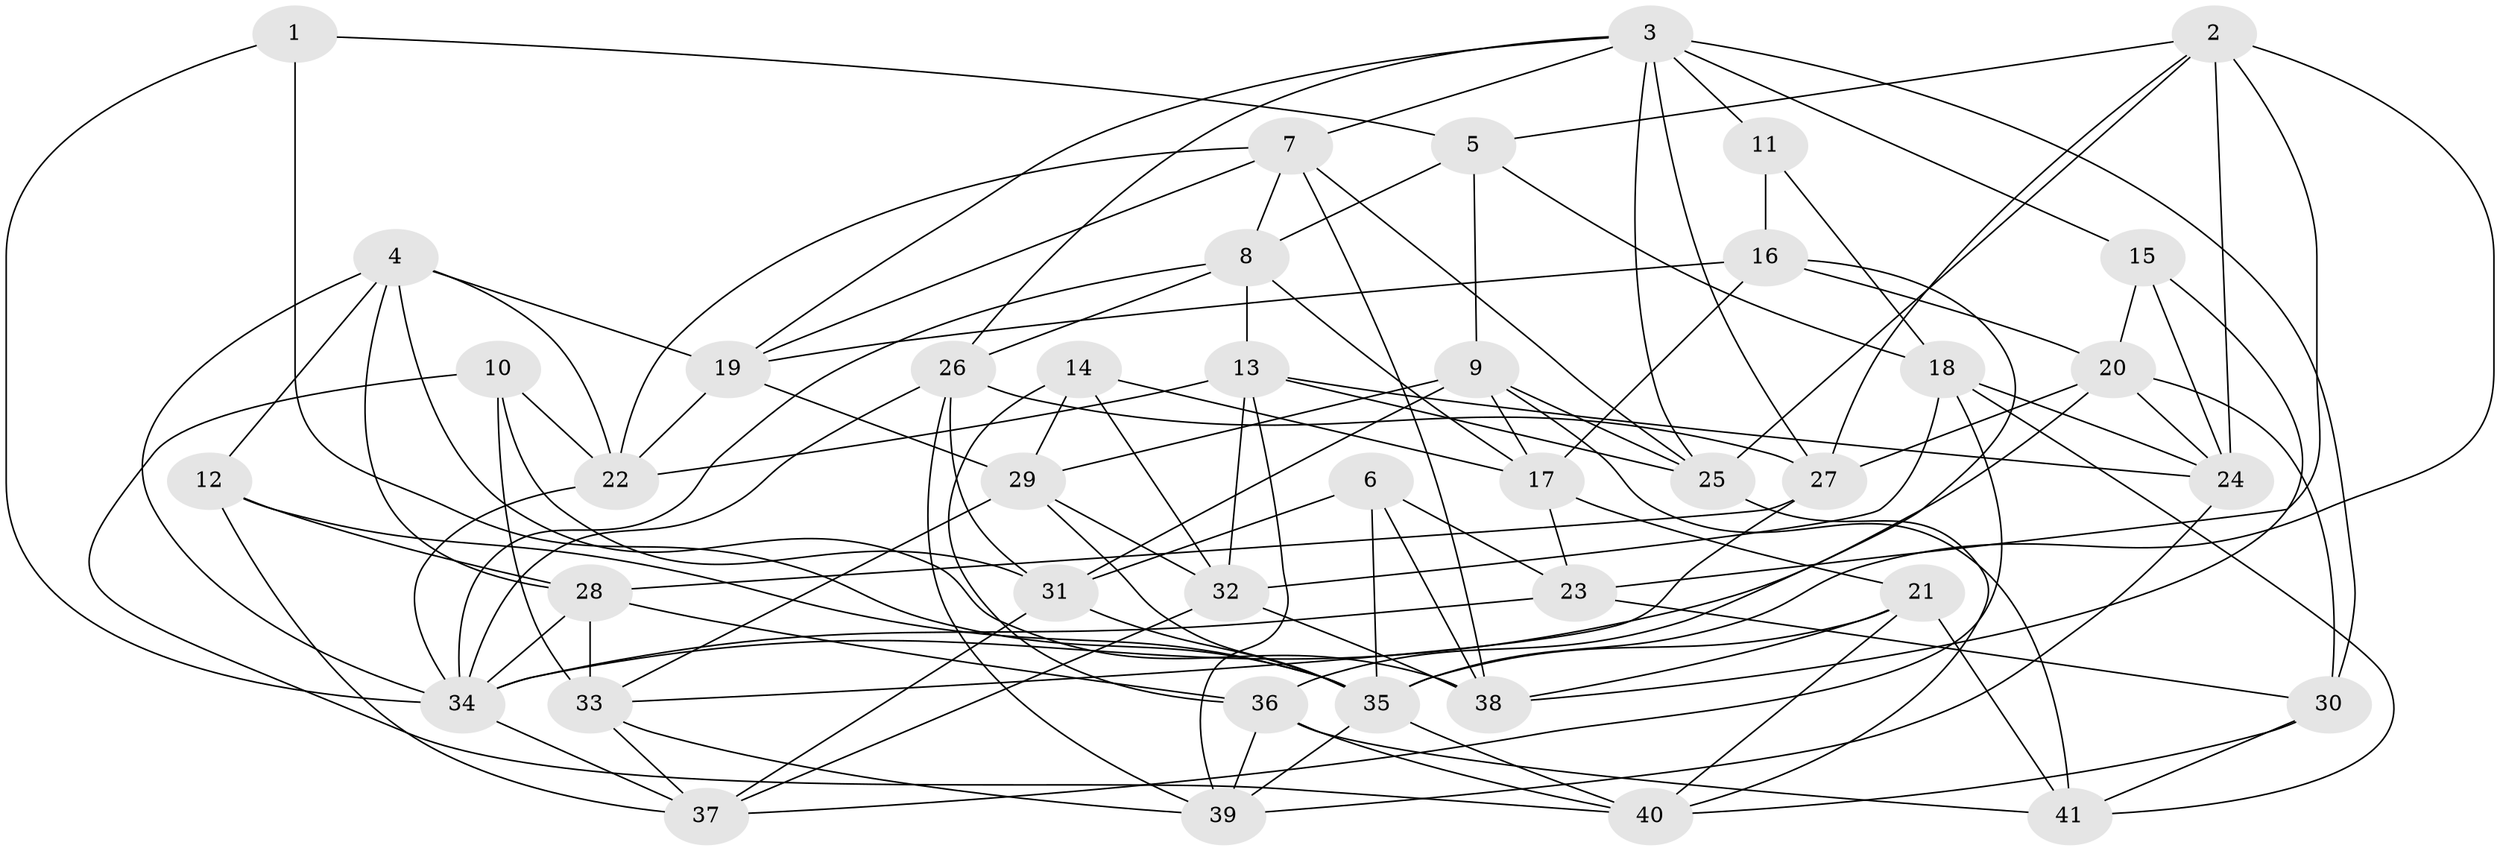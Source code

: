 // original degree distribution, {4: 1.0}
// Generated by graph-tools (version 1.1) at 2025/26/03/09/25 03:26:53]
// undirected, 41 vertices, 116 edges
graph export_dot {
graph [start="1"]
  node [color=gray90,style=filled];
  1;
  2;
  3;
  4;
  5;
  6;
  7;
  8;
  9;
  10;
  11;
  12;
  13;
  14;
  15;
  16;
  17;
  18;
  19;
  20;
  21;
  22;
  23;
  24;
  25;
  26;
  27;
  28;
  29;
  30;
  31;
  32;
  33;
  34;
  35;
  36;
  37;
  38;
  39;
  40;
  41;
  1 -- 5 [weight=2.0];
  1 -- 34 [weight=2.0];
  1 -- 35 [weight=2.0];
  2 -- 5 [weight=1.0];
  2 -- 23 [weight=1.0];
  2 -- 24 [weight=1.0];
  2 -- 25 [weight=1.0];
  2 -- 27 [weight=1.0];
  2 -- 35 [weight=1.0];
  3 -- 7 [weight=1.0];
  3 -- 11 [weight=1.0];
  3 -- 15 [weight=1.0];
  3 -- 19 [weight=1.0];
  3 -- 25 [weight=1.0];
  3 -- 26 [weight=1.0];
  3 -- 27 [weight=1.0];
  3 -- 30 [weight=1.0];
  4 -- 12 [weight=1.0];
  4 -- 19 [weight=1.0];
  4 -- 22 [weight=1.0];
  4 -- 28 [weight=1.0];
  4 -- 34 [weight=1.0];
  4 -- 38 [weight=1.0];
  5 -- 8 [weight=1.0];
  5 -- 9 [weight=1.0];
  5 -- 18 [weight=1.0];
  6 -- 23 [weight=1.0];
  6 -- 31 [weight=1.0];
  6 -- 35 [weight=1.0];
  6 -- 38 [weight=1.0];
  7 -- 8 [weight=1.0];
  7 -- 19 [weight=1.0];
  7 -- 22 [weight=1.0];
  7 -- 25 [weight=1.0];
  7 -- 38 [weight=1.0];
  8 -- 13 [weight=1.0];
  8 -- 17 [weight=1.0];
  8 -- 26 [weight=1.0];
  8 -- 34 [weight=1.0];
  9 -- 17 [weight=1.0];
  9 -- 25 [weight=1.0];
  9 -- 29 [weight=1.0];
  9 -- 31 [weight=1.0];
  9 -- 41 [weight=1.0];
  10 -- 22 [weight=1.0];
  10 -- 31 [weight=1.0];
  10 -- 33 [weight=1.0];
  10 -- 40 [weight=1.0];
  11 -- 16 [weight=2.0];
  11 -- 18 [weight=1.0];
  12 -- 28 [weight=1.0];
  12 -- 35 [weight=1.0];
  12 -- 37 [weight=1.0];
  13 -- 22 [weight=1.0];
  13 -- 24 [weight=1.0];
  13 -- 25 [weight=1.0];
  13 -- 32 [weight=1.0];
  13 -- 39 [weight=1.0];
  14 -- 17 [weight=1.0];
  14 -- 29 [weight=1.0];
  14 -- 32 [weight=1.0];
  14 -- 36 [weight=1.0];
  15 -- 20 [weight=1.0];
  15 -- 24 [weight=1.0];
  15 -- 38 [weight=1.0];
  16 -- 17 [weight=1.0];
  16 -- 19 [weight=1.0];
  16 -- 20 [weight=1.0];
  16 -- 36 [weight=1.0];
  17 -- 21 [weight=1.0];
  17 -- 23 [weight=1.0];
  18 -- 24 [weight=1.0];
  18 -- 32 [weight=1.0];
  18 -- 37 [weight=1.0];
  18 -- 41 [weight=1.0];
  19 -- 22 [weight=1.0];
  19 -- 29 [weight=1.0];
  20 -- 24 [weight=1.0];
  20 -- 27 [weight=1.0];
  20 -- 30 [weight=1.0];
  20 -- 34 [weight=1.0];
  21 -- 35 [weight=1.0];
  21 -- 38 [weight=1.0];
  21 -- 40 [weight=1.0];
  21 -- 41 [weight=2.0];
  22 -- 34 [weight=1.0];
  23 -- 30 [weight=2.0];
  23 -- 34 [weight=1.0];
  24 -- 39 [weight=1.0];
  25 -- 40 [weight=1.0];
  26 -- 27 [weight=1.0];
  26 -- 31 [weight=1.0];
  26 -- 34 [weight=1.0];
  26 -- 39 [weight=1.0];
  27 -- 28 [weight=1.0];
  27 -- 33 [weight=1.0];
  28 -- 33 [weight=1.0];
  28 -- 34 [weight=1.0];
  28 -- 36 [weight=1.0];
  29 -- 32 [weight=1.0];
  29 -- 33 [weight=1.0];
  29 -- 35 [weight=1.0];
  30 -- 40 [weight=1.0];
  30 -- 41 [weight=1.0];
  31 -- 35 [weight=1.0];
  31 -- 37 [weight=1.0];
  32 -- 37 [weight=1.0];
  32 -- 38 [weight=1.0];
  33 -- 37 [weight=1.0];
  33 -- 39 [weight=1.0];
  34 -- 37 [weight=1.0];
  35 -- 39 [weight=1.0];
  35 -- 40 [weight=1.0];
  36 -- 39 [weight=1.0];
  36 -- 40 [weight=1.0];
  36 -- 41 [weight=1.0];
}
